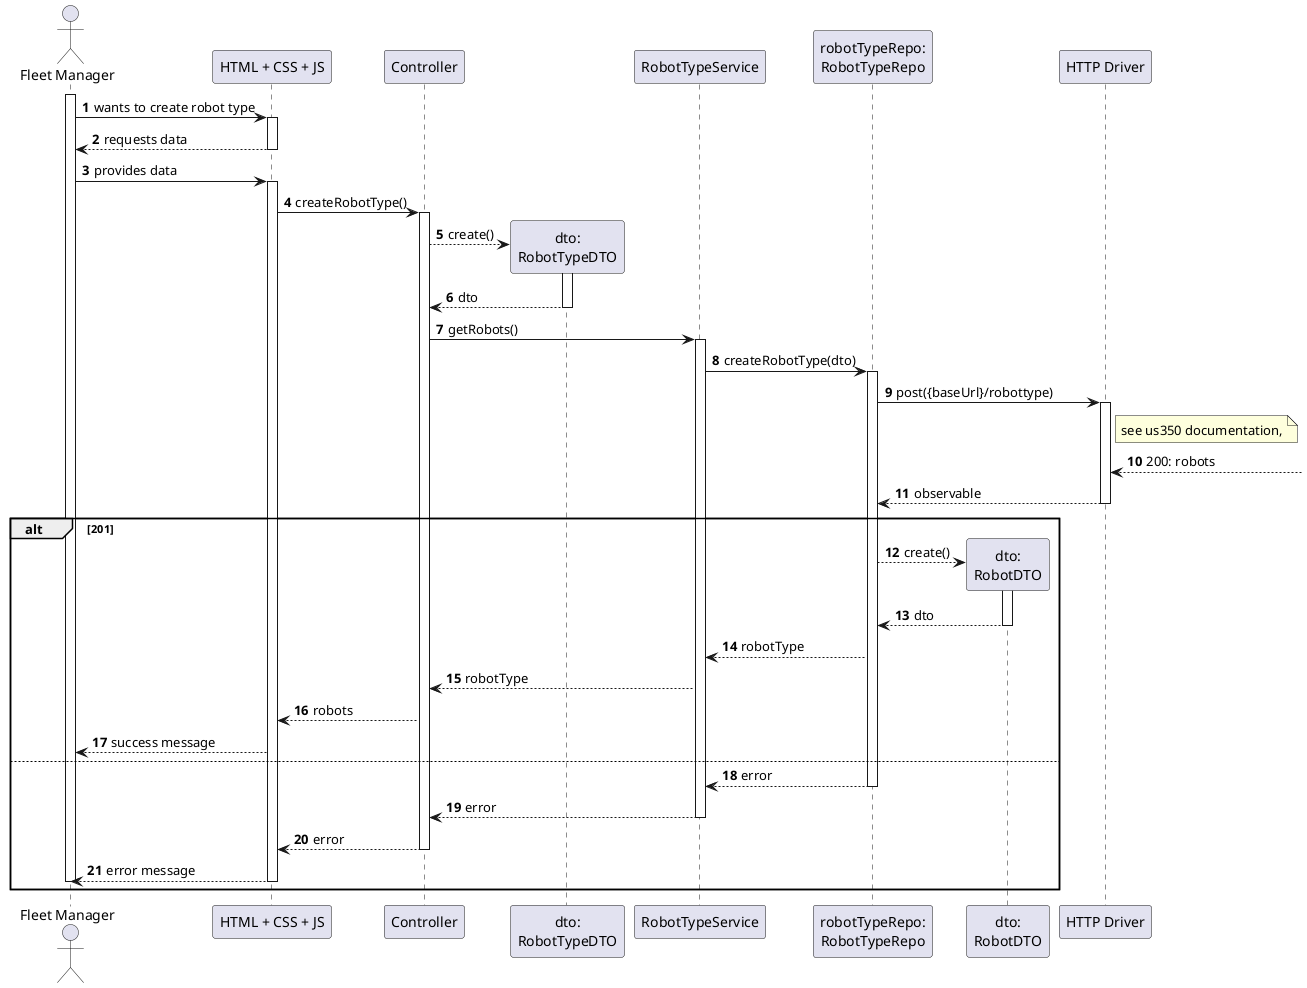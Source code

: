 @startuml

autonumber

actor "Fleet Manager" as usr

participant "HTML + CSS + JS" as view
participant "Controller" as ctrl
participant "dto:\nRobotTypeDTO" as t_dto
participant "RobotTypeService" as svc
participant "robotTypeRepo:\nRobotTypeRepo" as r_repo
participant "dto:\nRobotDTO" as r_dto

participant "HTTP Driver" as http

activate usr
    usr -> view : wants to create robot type
    activate view
    usr <-- view : requests data
    deactivate view
    usr -> view : provides data
    activate view
        view -> ctrl : createRobotType()
        activate ctrl
        ctrl --> t_dto** : create()
            activate t_dto
                ctrl <-- t_dto : dto
            deactivate t_dto
                ctrl -> svc : getRobots()
                activate svc
                    svc -> r_repo : createRobotType(dto)
                    activate r_repo
                        r_repo -> http: post({baseUrl}/robottype)
                        note right of http : see us350 documentation,
                        activate http
                            http <--] : 200: robots
                            http --> r_repo : observable
                            alt 201
                        deactivate http
                        r_repo --> r_dto** : create()
                        activate r_dto
                            r_dto --> r_repo : dto
                        deactivate r_dto
                        r_repo --> svc : robotType
                    svc --> ctrl : robotType
                ctrl --> view : robots
        view --> usr : success message
        else
        deactivate http
                                deactivate r_dto
                                r_repo --> svc : error
                            deactivate r_repo
                            svc --> ctrl : error
                        deactivate svc
                        ctrl --> view : error
                deactivate ctrl
                view --> usr : error message

    deactivate view

deactivate usr
        end

@enduml
